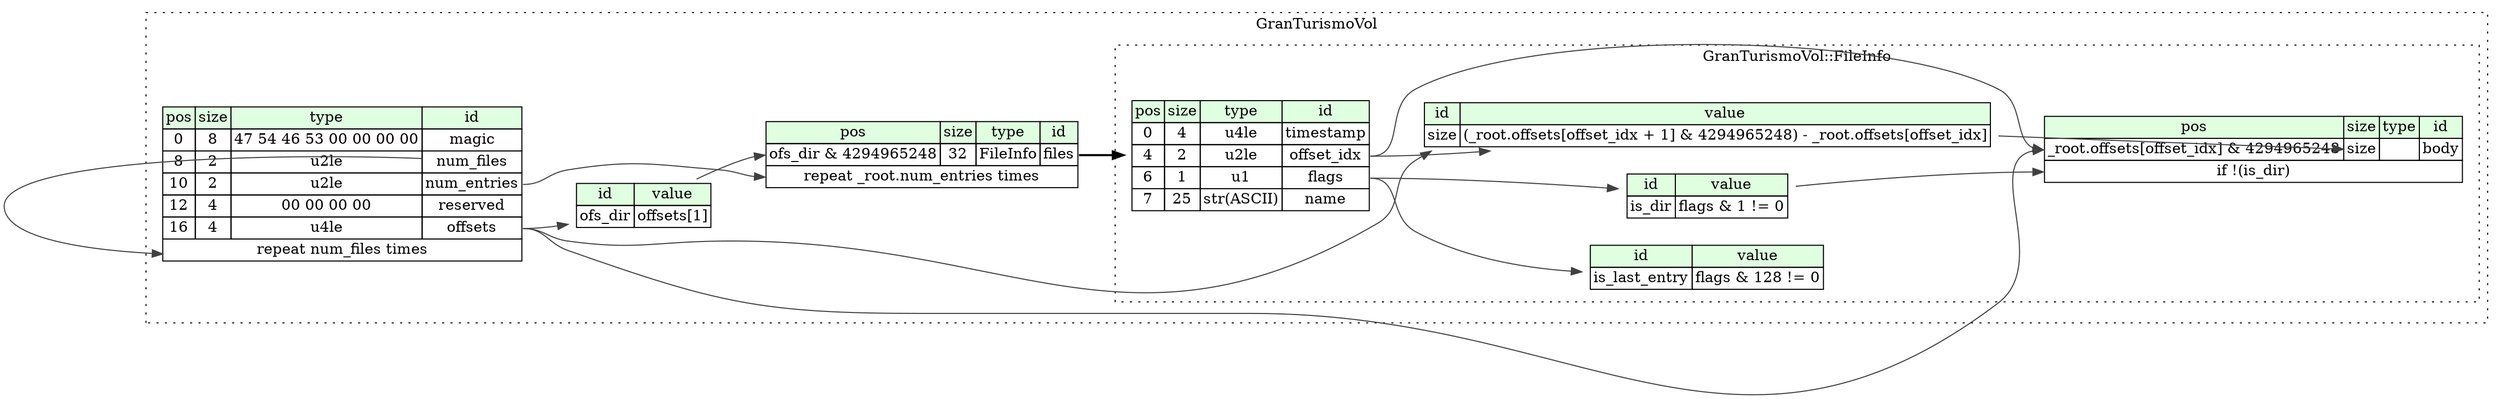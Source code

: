 digraph {
	rankdir=LR;
	node [shape=plaintext];
	subgraph cluster__gran_turismo_vol {
		label="GranTurismoVol";
		graph[style=dotted];

		gran_turismo_vol__seq [label=<<TABLE BORDER="0" CELLBORDER="1" CELLSPACING="0">
			<TR><TD BGCOLOR="#E0FFE0">pos</TD><TD BGCOLOR="#E0FFE0">size</TD><TD BGCOLOR="#E0FFE0">type</TD><TD BGCOLOR="#E0FFE0">id</TD></TR>
			<TR><TD PORT="magic_pos">0</TD><TD PORT="magic_size">8</TD><TD>47 54 46 53 00 00 00 00</TD><TD PORT="magic_type">magic</TD></TR>
			<TR><TD PORT="num_files_pos">8</TD><TD PORT="num_files_size">2</TD><TD>u2le</TD><TD PORT="num_files_type">num_files</TD></TR>
			<TR><TD PORT="num_entries_pos">10</TD><TD PORT="num_entries_size">2</TD><TD>u2le</TD><TD PORT="num_entries_type">num_entries</TD></TR>
			<TR><TD PORT="reserved_pos">12</TD><TD PORT="reserved_size">4</TD><TD>00 00 00 00</TD><TD PORT="reserved_type">reserved</TD></TR>
			<TR><TD PORT="offsets_pos">16</TD><TD PORT="offsets_size">4</TD><TD>u4le</TD><TD PORT="offsets_type">offsets</TD></TR>
			<TR><TD COLSPAN="4" PORT="offsets__repeat">repeat num_files times</TD></TR>
		</TABLE>>];
		gran_turismo_vol__inst__files [label=<<TABLE BORDER="0" CELLBORDER="1" CELLSPACING="0">
			<TR><TD BGCOLOR="#E0FFE0">pos</TD><TD BGCOLOR="#E0FFE0">size</TD><TD BGCOLOR="#E0FFE0">type</TD><TD BGCOLOR="#E0FFE0">id</TD></TR>
			<TR><TD PORT="files_pos">ofs_dir &amp; 4294965248</TD><TD PORT="files_size">32</TD><TD>FileInfo</TD><TD PORT="files_type">files</TD></TR>
			<TR><TD COLSPAN="4" PORT="files__repeat">repeat _root.num_entries times</TD></TR>
		</TABLE>>];
		gran_turismo_vol__inst__ofs_dir [label=<<TABLE BORDER="0" CELLBORDER="1" CELLSPACING="0">
			<TR><TD BGCOLOR="#E0FFE0">id</TD><TD BGCOLOR="#E0FFE0">value</TD></TR>
			<TR><TD>ofs_dir</TD><TD>offsets[1]</TD></TR>
		</TABLE>>];
		subgraph cluster__file_info {
			label="GranTurismoVol::FileInfo";
			graph[style=dotted];

			file_info__seq [label=<<TABLE BORDER="0" CELLBORDER="1" CELLSPACING="0">
				<TR><TD BGCOLOR="#E0FFE0">pos</TD><TD BGCOLOR="#E0FFE0">size</TD><TD BGCOLOR="#E0FFE0">type</TD><TD BGCOLOR="#E0FFE0">id</TD></TR>
				<TR><TD PORT="timestamp_pos">0</TD><TD PORT="timestamp_size">4</TD><TD>u4le</TD><TD PORT="timestamp_type">timestamp</TD></TR>
				<TR><TD PORT="offset_idx_pos">4</TD><TD PORT="offset_idx_size">2</TD><TD>u2le</TD><TD PORT="offset_idx_type">offset_idx</TD></TR>
				<TR><TD PORT="flags_pos">6</TD><TD PORT="flags_size">1</TD><TD>u1</TD><TD PORT="flags_type">flags</TD></TR>
				<TR><TD PORT="name_pos">7</TD><TD PORT="name_size">25</TD><TD>str(ASCII)</TD><TD PORT="name_type">name</TD></TR>
			</TABLE>>];
			file_info__inst__body [label=<<TABLE BORDER="0" CELLBORDER="1" CELLSPACING="0">
				<TR><TD BGCOLOR="#E0FFE0">pos</TD><TD BGCOLOR="#E0FFE0">size</TD><TD BGCOLOR="#E0FFE0">type</TD><TD BGCOLOR="#E0FFE0">id</TD></TR>
				<TR><TD PORT="body_pos">_root.offsets[offset_idx] &amp; 4294965248</TD><TD PORT="body_size">size</TD><TD></TD><TD PORT="body_type">body</TD></TR>
				<TR><TD COLSPAN="4" PORT="body__if">if !(is_dir)</TD></TR>
			</TABLE>>];
			file_info__inst__is_dir [label=<<TABLE BORDER="0" CELLBORDER="1" CELLSPACING="0">
				<TR><TD BGCOLOR="#E0FFE0">id</TD><TD BGCOLOR="#E0FFE0">value</TD></TR>
				<TR><TD>is_dir</TD><TD>flags &amp; 1 != 0</TD></TR>
			</TABLE>>];
			file_info__inst__is_last_entry [label=<<TABLE BORDER="0" CELLBORDER="1" CELLSPACING="0">
				<TR><TD BGCOLOR="#E0FFE0">id</TD><TD BGCOLOR="#E0FFE0">value</TD></TR>
				<TR><TD>is_last_entry</TD><TD>flags &amp; 128 != 0</TD></TR>
			</TABLE>>];
			file_info__inst__size [label=<<TABLE BORDER="0" CELLBORDER="1" CELLSPACING="0">
				<TR><TD BGCOLOR="#E0FFE0">id</TD><TD BGCOLOR="#E0FFE0">value</TD></TR>
				<TR><TD>size</TD><TD>(_root.offsets[offset_idx + 1] &amp; 4294965248) - _root.offsets[offset_idx]</TD></TR>
			</TABLE>>];
		}
	}
	gran_turismo_vol__seq:num_files_type -> gran_turismo_vol__seq:offsets__repeat [color="#404040"];
	gran_turismo_vol__inst__ofs_dir:ofs_dir_type -> gran_turismo_vol__inst__files:files_pos [color="#404040"];
	gran_turismo_vol__inst__files:files_type -> file_info__seq [style=bold];
	gran_turismo_vol__seq:num_entries_type -> gran_turismo_vol__inst__files:files__repeat [color="#404040"];
	gran_turismo_vol__seq:offsets_type -> gran_turismo_vol__inst__ofs_dir [color="#404040"];
	gran_turismo_vol__seq:offsets_type -> file_info__inst__body:body_pos [color="#404040"];
	file_info__seq:offset_idx_type -> file_info__inst__body:body_pos [color="#404040"];
	file_info__inst__size:size_type -> file_info__inst__body:body_size [color="#404040"];
	file_info__inst__is_dir:is_dir_type -> file_info__inst__body:body__if [color="#404040"];
	file_info__seq:flags_type -> file_info__inst__is_dir [color="#404040"];
	file_info__seq:flags_type -> file_info__inst__is_last_entry [color="#404040"];
	gran_turismo_vol__seq:offsets_type -> file_info__inst__size [color="#404040"];
	file_info__seq:offset_idx_type -> file_info__inst__size [color="#404040"];
}
